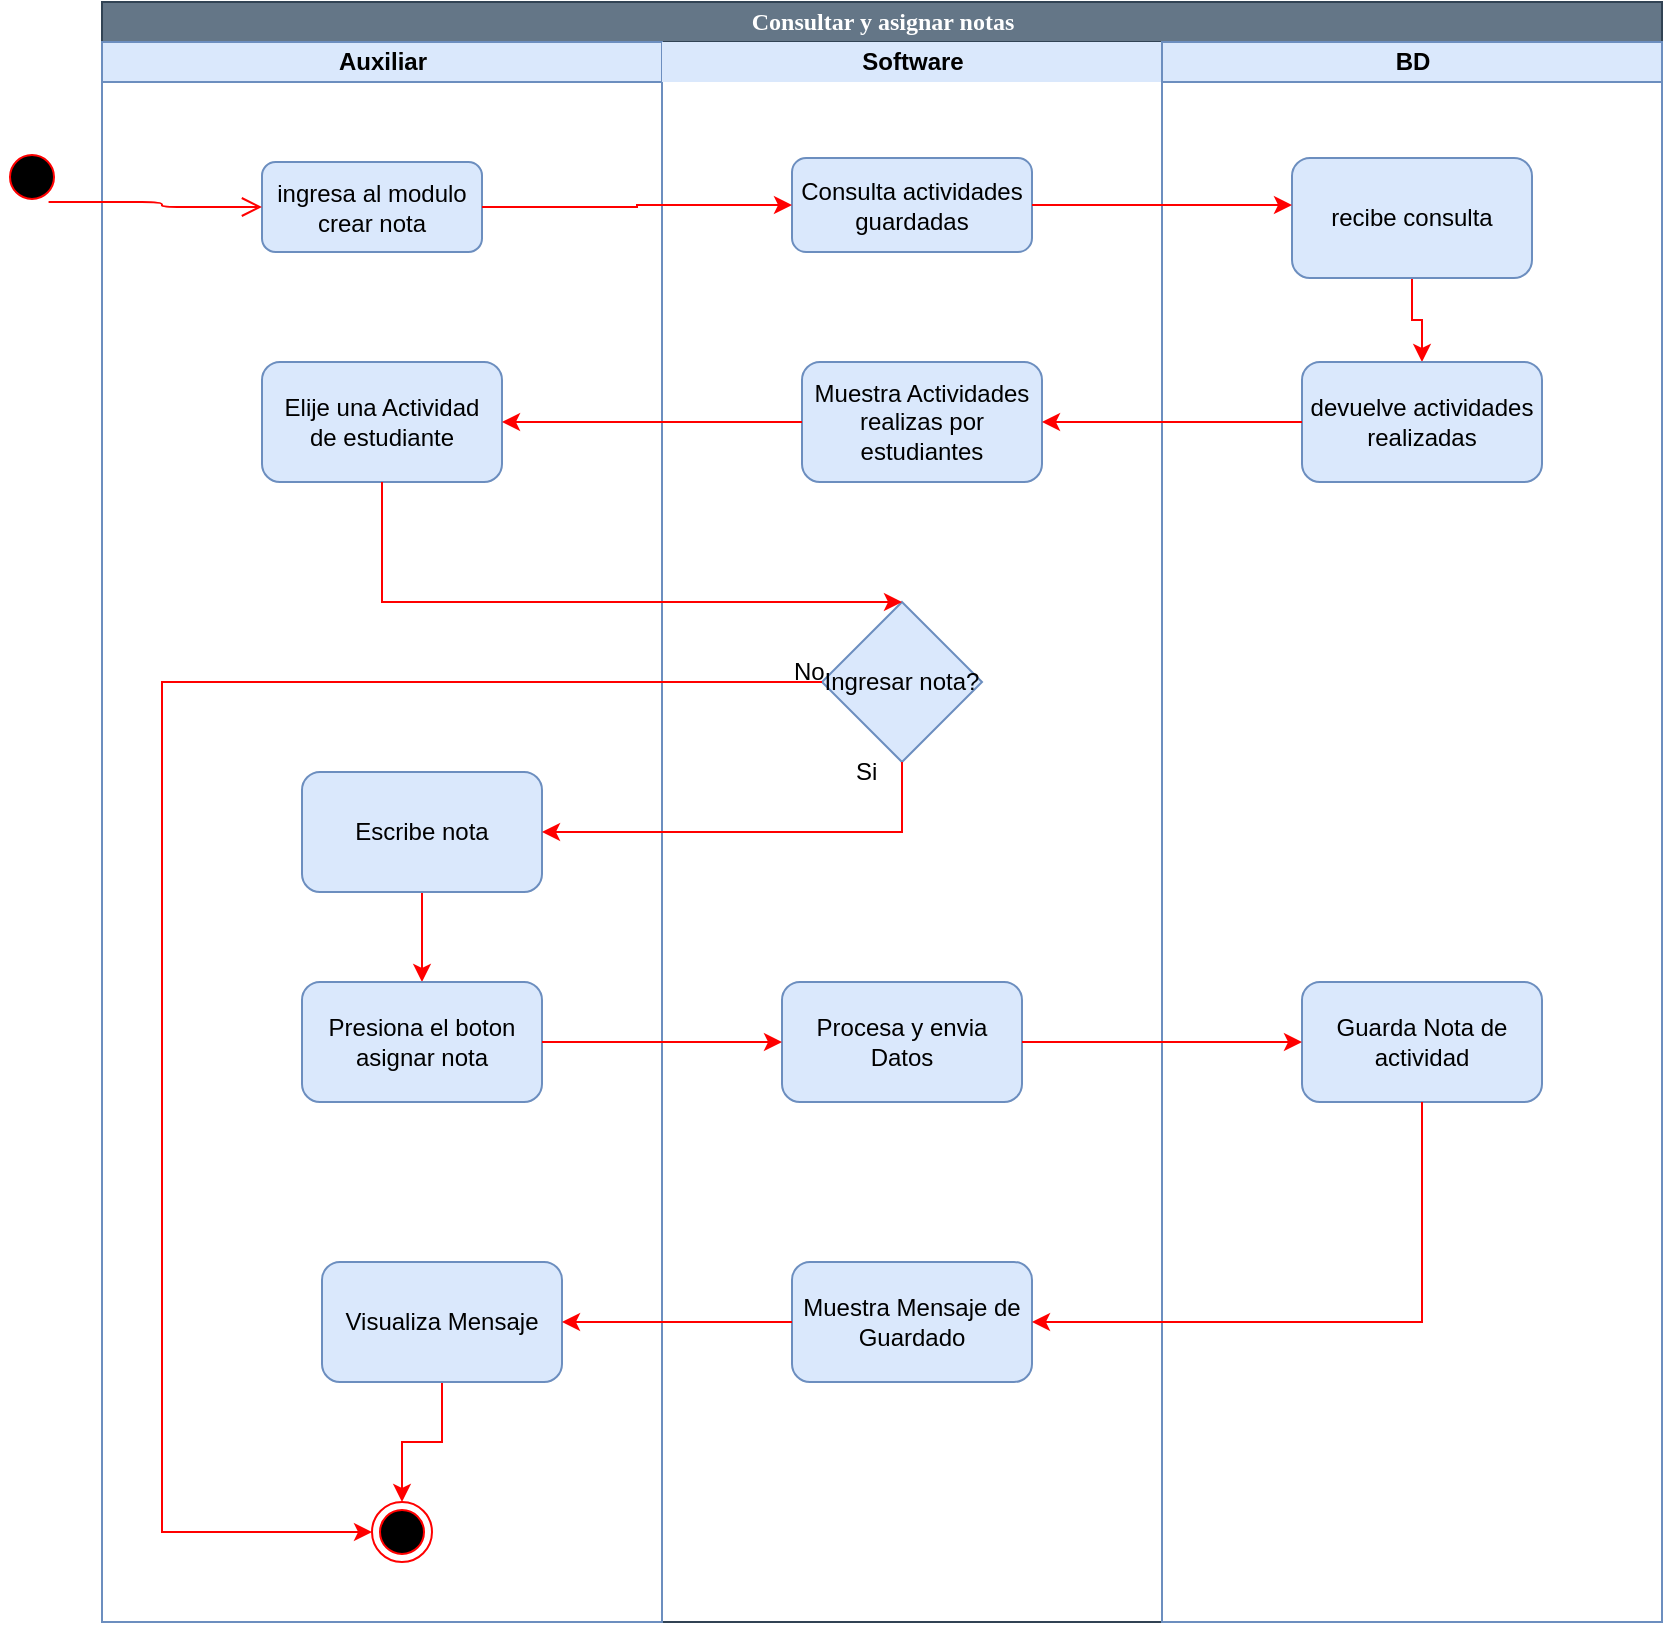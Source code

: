 <mxfile version="11.3.0" type="device" pages="1"><diagram name="Page-1" id="e7e014a7-5840-1c2e-5031-d8a46d1fe8dd"><mxGraphModel dx="2017" dy="496" grid="1" gridSize="10" guides="1" tooltips="1" connect="1" arrows="1" fold="1" page="1" pageScale="1" pageWidth="1169" pageHeight="826" background="#ffffff" math="0" shadow="0"><root><mxCell id="0"/><mxCell id="1" parent="0"/><mxCell id="JJkpCc8dKruWPIHJxT6H-41" value="Consultar y asignar notas" style="swimlane;html=1;childLayout=stackLayout;startSize=20;rounded=0;shadow=0;comic=0;labelBackgroundColor=none;strokeColor=#314354;strokeWidth=1;fillColor=#647687;fontFamily=Verdana;fontSize=12;align=center;fontColor=#ffffff;" vertex="1" parent="1"><mxGeometry x="40" y="20" width="780" height="810" as="geometry"/></mxCell><mxCell id="JJkpCc8dKruWPIHJxT6H-42" value="Auxiliar" style="swimlane;html=1;startSize=20;fillColor=#dae8fc;strokeColor=#6c8ebf;" vertex="1" parent="JJkpCc8dKruWPIHJxT6H-41"><mxGeometry y="20" width="280" height="790" as="geometry"/></mxCell><mxCell id="JJkpCc8dKruWPIHJxT6H-43" value="ingresa al modulo crear nota" style="rounded=1;whiteSpace=wrap;html=1;fillColor=#dae8fc;strokeColor=#6c8ebf;" vertex="1" parent="JJkpCc8dKruWPIHJxT6H-42"><mxGeometry x="80" y="60" width="110" height="45" as="geometry"/></mxCell><mxCell id="JJkpCc8dKruWPIHJxT6H-44" value="Elije una Actividad&lt;br&gt;de estudiante" style="rounded=1;whiteSpace=wrap;html=1;fillColor=#dae8fc;strokeColor=#6c8ebf;" vertex="1" parent="JJkpCc8dKruWPIHJxT6H-42"><mxGeometry x="80" y="160" width="120" height="60" as="geometry"/></mxCell><mxCell id="JJkpCc8dKruWPIHJxT6H-45" style="edgeStyle=orthogonalEdgeStyle;rounded=0;orthogonalLoop=1;jettySize=auto;html=1;entryX=0.5;entryY=0;entryDx=0;entryDy=0;strokeColor=#FF0000;" edge="1" parent="JJkpCc8dKruWPIHJxT6H-42" source="JJkpCc8dKruWPIHJxT6H-46" target="JJkpCc8dKruWPIHJxT6H-47"><mxGeometry relative="1" as="geometry"/></mxCell><mxCell id="JJkpCc8dKruWPIHJxT6H-46" value="Escribe nota" style="rounded=1;whiteSpace=wrap;html=1;fillColor=#dae8fc;strokeColor=#6c8ebf;" vertex="1" parent="JJkpCc8dKruWPIHJxT6H-42"><mxGeometry x="100" y="365" width="120" height="60" as="geometry"/></mxCell><mxCell id="JJkpCc8dKruWPIHJxT6H-47" value="Presiona el boton asignar nota" style="rounded=1;whiteSpace=wrap;html=1;fillColor=#dae8fc;strokeColor=#6c8ebf;" vertex="1" parent="JJkpCc8dKruWPIHJxT6H-42"><mxGeometry x="100" y="470" width="120" height="60" as="geometry"/></mxCell><mxCell id="JJkpCc8dKruWPIHJxT6H-48" style="edgeStyle=orthogonalEdgeStyle;rounded=0;orthogonalLoop=1;jettySize=auto;html=1;entryX=0.5;entryY=0;entryDx=0;entryDy=0;strokeColor=#FF0000;" edge="1" parent="JJkpCc8dKruWPIHJxT6H-42" source="JJkpCc8dKruWPIHJxT6H-49" target="JJkpCc8dKruWPIHJxT6H-50"><mxGeometry relative="1" as="geometry"/></mxCell><mxCell id="JJkpCc8dKruWPIHJxT6H-49" value="Visualiza Mensaje" style="rounded=1;whiteSpace=wrap;html=1;fillColor=#dae8fc;strokeColor=#6c8ebf;" vertex="1" parent="JJkpCc8dKruWPIHJxT6H-42"><mxGeometry x="110" y="610" width="120" height="60" as="geometry"/></mxCell><mxCell id="JJkpCc8dKruWPIHJxT6H-50" value="" style="ellipse;html=1;shape=endState;fillColor=#000000;strokeColor=#ff0000;" vertex="1" parent="JJkpCc8dKruWPIHJxT6H-42"><mxGeometry x="135" y="730" width="30" height="30" as="geometry"/></mxCell><mxCell id="JJkpCc8dKruWPIHJxT6H-51" value="Software" style="swimlane;html=1;startSize=20;fillColor=#dae8fc;strokeColor=none;" vertex="1" parent="JJkpCc8dKruWPIHJxT6H-41"><mxGeometry x="280" y="20" width="250" height="790" as="geometry"/></mxCell><mxCell id="JJkpCc8dKruWPIHJxT6H-52" style="edgeStyle=orthogonalEdgeStyle;rounded=0;orthogonalLoop=1;jettySize=auto;html=1;strokeColor=#FF0000;entryX=1;entryY=0.15;entryDx=0;entryDy=0;entryPerimeter=0;" edge="1" parent="JJkpCc8dKruWPIHJxT6H-51"><mxGeometry relative="1" as="geometry"><mxPoint x="170" y="69.571" as="targetPoint"/><Array as="points"><mxPoint x="240" y="730"/><mxPoint x="240" y="69"/></Array></mxGeometry></mxCell><mxCell id="JJkpCc8dKruWPIHJxT6H-53" value="Consulta actividades&lt;br&gt;guardadas" style="rounded=1;whiteSpace=wrap;html=1;fillColor=#dae8fc;strokeColor=#6c8ebf;" vertex="1" parent="JJkpCc8dKruWPIHJxT6H-51"><mxGeometry x="65" y="58" width="120" height="47" as="geometry"/></mxCell><mxCell id="JJkpCc8dKruWPIHJxT6H-54" value="Muestra Actividades realizas por estudiantes" style="rounded=1;whiteSpace=wrap;html=1;fillColor=#dae8fc;strokeColor=#6c8ebf;" vertex="1" parent="JJkpCc8dKruWPIHJxT6H-51"><mxGeometry x="70" y="160" width="120" height="60" as="geometry"/></mxCell><mxCell id="JJkpCc8dKruWPIHJxT6H-55" value="Ingresar nota?" style="rhombus;whiteSpace=wrap;html=1;fillColor=#dae8fc;strokeColor=#6c8ebf;" vertex="1" parent="JJkpCc8dKruWPIHJxT6H-51"><mxGeometry x="80" y="280" width="80" height="80" as="geometry"/></mxCell><mxCell id="JJkpCc8dKruWPIHJxT6H-56" value="Procesa y envia Datos" style="rounded=1;whiteSpace=wrap;html=1;fillColor=#dae8fc;strokeColor=#6c8ebf;" vertex="1" parent="JJkpCc8dKruWPIHJxT6H-51"><mxGeometry x="60" y="470" width="120" height="60" as="geometry"/></mxCell><mxCell id="JJkpCc8dKruWPIHJxT6H-57" value="Muestra Mensaje de Guardado" style="rounded=1;whiteSpace=wrap;html=1;fillColor=#dae8fc;strokeColor=#6c8ebf;" vertex="1" parent="JJkpCc8dKruWPIHJxT6H-51"><mxGeometry x="65" y="610" width="120" height="60" as="geometry"/></mxCell><mxCell id="JJkpCc8dKruWPIHJxT6H-58" value="BD" style="swimlane;html=1;startSize=20;fillColor=#dae8fc;strokeColor=#6c8ebf;" vertex="1" parent="JJkpCc8dKruWPIHJxT6H-41"><mxGeometry x="530" y="20" width="250" height="790" as="geometry"/></mxCell><mxCell id="JJkpCc8dKruWPIHJxT6H-59" style="edgeStyle=orthogonalEdgeStyle;rounded=0;orthogonalLoop=1;jettySize=auto;html=1;entryX=0.5;entryY=0;entryDx=0;entryDy=0;strokeColor=#FF0000;" edge="1" parent="JJkpCc8dKruWPIHJxT6H-58" source="JJkpCc8dKruWPIHJxT6H-60" target="JJkpCc8dKruWPIHJxT6H-61"><mxGeometry relative="1" as="geometry"/></mxCell><mxCell id="JJkpCc8dKruWPIHJxT6H-60" value="recibe consulta" style="rounded=1;whiteSpace=wrap;html=1;fillColor=#dae8fc;strokeColor=#6c8ebf;" vertex="1" parent="JJkpCc8dKruWPIHJxT6H-58"><mxGeometry x="65" y="58" width="120" height="60" as="geometry"/></mxCell><mxCell id="JJkpCc8dKruWPIHJxT6H-61" value="devuelve actividades realizadas" style="rounded=1;whiteSpace=wrap;html=1;fillColor=#dae8fc;strokeColor=#6c8ebf;" vertex="1" parent="JJkpCc8dKruWPIHJxT6H-58"><mxGeometry x="70" y="160" width="120" height="60" as="geometry"/></mxCell><mxCell id="JJkpCc8dKruWPIHJxT6H-62" value="Guarda Nota de actividad" style="rounded=1;whiteSpace=wrap;html=1;fillColor=#dae8fc;strokeColor=#6c8ebf;" vertex="1" parent="JJkpCc8dKruWPIHJxT6H-58"><mxGeometry x="70" y="470" width="120" height="60" as="geometry"/></mxCell><mxCell id="JJkpCc8dKruWPIHJxT6H-63" style="edgeStyle=orthogonalEdgeStyle;rounded=0;orthogonalLoop=1;jettySize=auto;html=1;strokeColor=#FF0000;" edge="1" parent="JJkpCc8dKruWPIHJxT6H-41" source="JJkpCc8dKruWPIHJxT6H-43" target="JJkpCc8dKruWPIHJxT6H-53"><mxGeometry relative="1" as="geometry"/></mxCell><mxCell id="JJkpCc8dKruWPIHJxT6H-64" style="edgeStyle=orthogonalEdgeStyle;rounded=0;orthogonalLoop=1;jettySize=auto;html=1;strokeColor=#FF0000;" edge="1" parent="JJkpCc8dKruWPIHJxT6H-41" source="JJkpCc8dKruWPIHJxT6H-53" target="JJkpCc8dKruWPIHJxT6H-60"><mxGeometry relative="1" as="geometry"><Array as="points"><mxPoint x="550" y="102"/><mxPoint x="550" y="102"/></Array></mxGeometry></mxCell><mxCell id="JJkpCc8dKruWPIHJxT6H-65" style="edgeStyle=orthogonalEdgeStyle;rounded=0;orthogonalLoop=1;jettySize=auto;html=1;entryX=1;entryY=0.5;entryDx=0;entryDy=0;strokeColor=#FF0000;" edge="1" parent="JJkpCc8dKruWPIHJxT6H-41" source="JJkpCc8dKruWPIHJxT6H-61" target="JJkpCc8dKruWPIHJxT6H-54"><mxGeometry relative="1" as="geometry"/></mxCell><mxCell id="JJkpCc8dKruWPIHJxT6H-66" style="edgeStyle=orthogonalEdgeStyle;rounded=0;orthogonalLoop=1;jettySize=auto;html=1;entryX=0.5;entryY=0;entryDx=0;entryDy=0;strokeColor=#FF0000;" edge="1" parent="JJkpCc8dKruWPIHJxT6H-41" source="JJkpCc8dKruWPIHJxT6H-44" target="JJkpCc8dKruWPIHJxT6H-55"><mxGeometry relative="1" as="geometry"><Array as="points"><mxPoint x="140" y="300"/></Array></mxGeometry></mxCell><mxCell id="JJkpCc8dKruWPIHJxT6H-67" style="edgeStyle=orthogonalEdgeStyle;rounded=0;orthogonalLoop=1;jettySize=auto;html=1;entryX=1;entryY=0.5;entryDx=0;entryDy=0;strokeColor=#FF0000;" edge="1" parent="JJkpCc8dKruWPIHJxT6H-41" source="JJkpCc8dKruWPIHJxT6H-54" target="JJkpCc8dKruWPIHJxT6H-44"><mxGeometry relative="1" as="geometry"/></mxCell><mxCell id="JJkpCc8dKruWPIHJxT6H-68" style="edgeStyle=orthogonalEdgeStyle;rounded=0;orthogonalLoop=1;jettySize=auto;html=1;entryX=1;entryY=0.5;entryDx=0;entryDy=0;strokeColor=#FF0000;" edge="1" parent="JJkpCc8dKruWPIHJxT6H-41" source="JJkpCc8dKruWPIHJxT6H-55" target="JJkpCc8dKruWPIHJxT6H-46"><mxGeometry relative="1" as="geometry"><Array as="points"><mxPoint x="400" y="415"/></Array></mxGeometry></mxCell><mxCell id="JJkpCc8dKruWPIHJxT6H-69" style="edgeStyle=orthogonalEdgeStyle;rounded=0;orthogonalLoop=1;jettySize=auto;html=1;strokeColor=#FF0000;" edge="1" parent="JJkpCc8dKruWPIHJxT6H-41" source="JJkpCc8dKruWPIHJxT6H-47" target="JJkpCc8dKruWPIHJxT6H-56"><mxGeometry relative="1" as="geometry"/></mxCell><mxCell id="JJkpCc8dKruWPIHJxT6H-70" style="edgeStyle=orthogonalEdgeStyle;rounded=0;orthogonalLoop=1;jettySize=auto;html=1;strokeColor=#FF0000;" edge="1" parent="JJkpCc8dKruWPIHJxT6H-41" source="JJkpCc8dKruWPIHJxT6H-56" target="JJkpCc8dKruWPIHJxT6H-62"><mxGeometry relative="1" as="geometry"/></mxCell><mxCell id="JJkpCc8dKruWPIHJxT6H-71" style="edgeStyle=orthogonalEdgeStyle;rounded=0;orthogonalLoop=1;jettySize=auto;html=1;entryX=1;entryY=0.5;entryDx=0;entryDy=0;strokeColor=#FF0000;" edge="1" parent="JJkpCc8dKruWPIHJxT6H-41" source="JJkpCc8dKruWPIHJxT6H-62" target="JJkpCc8dKruWPIHJxT6H-57"><mxGeometry relative="1" as="geometry"><Array as="points"><mxPoint x="660" y="660"/></Array></mxGeometry></mxCell><mxCell id="JJkpCc8dKruWPIHJxT6H-72" style="edgeStyle=orthogonalEdgeStyle;rounded=0;orthogonalLoop=1;jettySize=auto;html=1;strokeColor=#FF0000;entryX=0;entryY=0.5;entryDx=0;entryDy=0;" edge="1" parent="JJkpCc8dKruWPIHJxT6H-41" source="JJkpCc8dKruWPIHJxT6H-55" target="JJkpCc8dKruWPIHJxT6H-50"><mxGeometry relative="1" as="geometry"><mxPoint x="40" y="733" as="targetPoint"/><Array as="points"><mxPoint x="30" y="340"/><mxPoint x="30" y="765"/></Array></mxGeometry></mxCell><mxCell id="JJkpCc8dKruWPIHJxT6H-73" style="edgeStyle=orthogonalEdgeStyle;rounded=0;orthogonalLoop=1;jettySize=auto;html=1;entryX=1;entryY=0.5;entryDx=0;entryDy=0;strokeColor=#FF0000;" edge="1" parent="JJkpCc8dKruWPIHJxT6H-41" source="JJkpCc8dKruWPIHJxT6H-57" target="JJkpCc8dKruWPIHJxT6H-49"><mxGeometry relative="1" as="geometry"/></mxCell><mxCell id="JJkpCc8dKruWPIHJxT6H-74" value="" style="ellipse;html=1;shape=startState;fillColor=#000000;strokeColor=#ff0000;" vertex="1" parent="1"><mxGeometry x="-10" y="92.5" width="30" height="30" as="geometry"/></mxCell><mxCell id="JJkpCc8dKruWPIHJxT6H-75" value="" style="edgeStyle=orthogonalEdgeStyle;html=1;verticalAlign=bottom;endArrow=open;endSize=8;strokeColor=#ff0000;entryX=0;entryY=0.5;entryDx=0;entryDy=0;" edge="1" parent="1" source="JJkpCc8dKruWPIHJxT6H-74" target="JJkpCc8dKruWPIHJxT6H-43"><mxGeometry relative="1" as="geometry"><mxPoint x="25" y="160" as="targetPoint"/><Array as="points"><mxPoint x="25" y="120"/><mxPoint x="70" y="120"/><mxPoint x="70" y="123"/></Array></mxGeometry></mxCell><mxCell id="JJkpCc8dKruWPIHJxT6H-76" value="Si" style="text;html=1;resizable=0;points=[];autosize=1;align=left;verticalAlign=top;spacingTop=-4;" vertex="1" parent="1"><mxGeometry x="415" y="395" width="30" height="20" as="geometry"/></mxCell><mxCell id="JJkpCc8dKruWPIHJxT6H-77" value="No" style="text;html=1;resizable=0;points=[];autosize=1;align=left;verticalAlign=top;spacingTop=-4;" vertex="1" parent="1"><mxGeometry x="384" y="345" width="30" height="20" as="geometry"/></mxCell></root></mxGraphModel></diagram></mxfile>